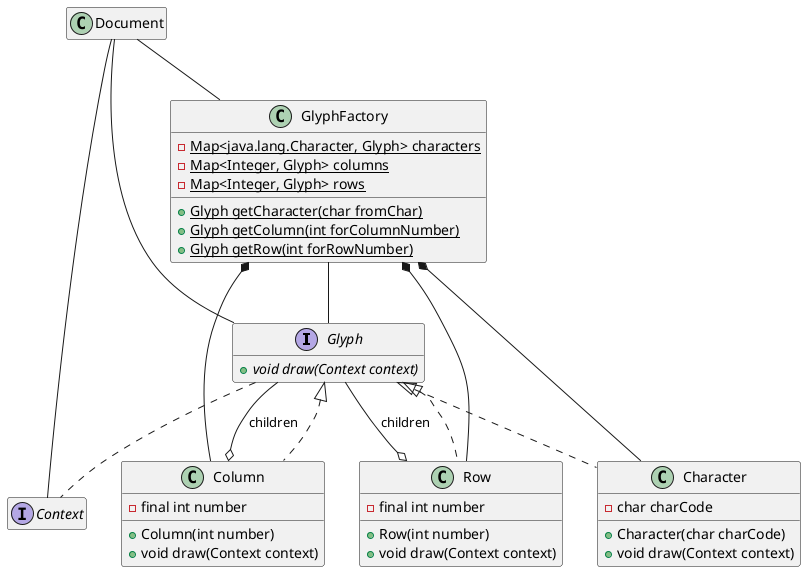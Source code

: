 @startuml
interface Glyph {
    + {abstract} void draw(Context context)
}
interface Context
Glyph .. Context

class Character implements Glyph {
    - char charCode

    + Character(char charCode)
    + void draw(Context context)
}
class Row implements Glyph {
    - final int number

    + Row(int number)
    + void draw(Context context)
}
class Column implements Glyph {
    - final int number

    + Column(int number)
    + void draw(Context context)
}

Row o-- Glyph : children
Column o-- Glyph : children

class GlyphFactory {
    - {static} Map<java.lang.Character, Glyph> characters
    - {static} Map<Integer, Glyph> columns
    - {static} Map<Integer, Glyph> rows

    + {static} Glyph getCharacter(char fromChar)
    + {static} Glyph getColumn(int forColumnNumber)
    + {static} Glyph getRow(int forRowNumber)
}

GlyphFactory *-- Character
GlyphFactory *-- Row
GlyphFactory *-- Column
GlyphFactory -- Glyph

class Document
Document -- GlyphFactory
Document -- Context
Document -- Glyph

hide empty members
@enduml